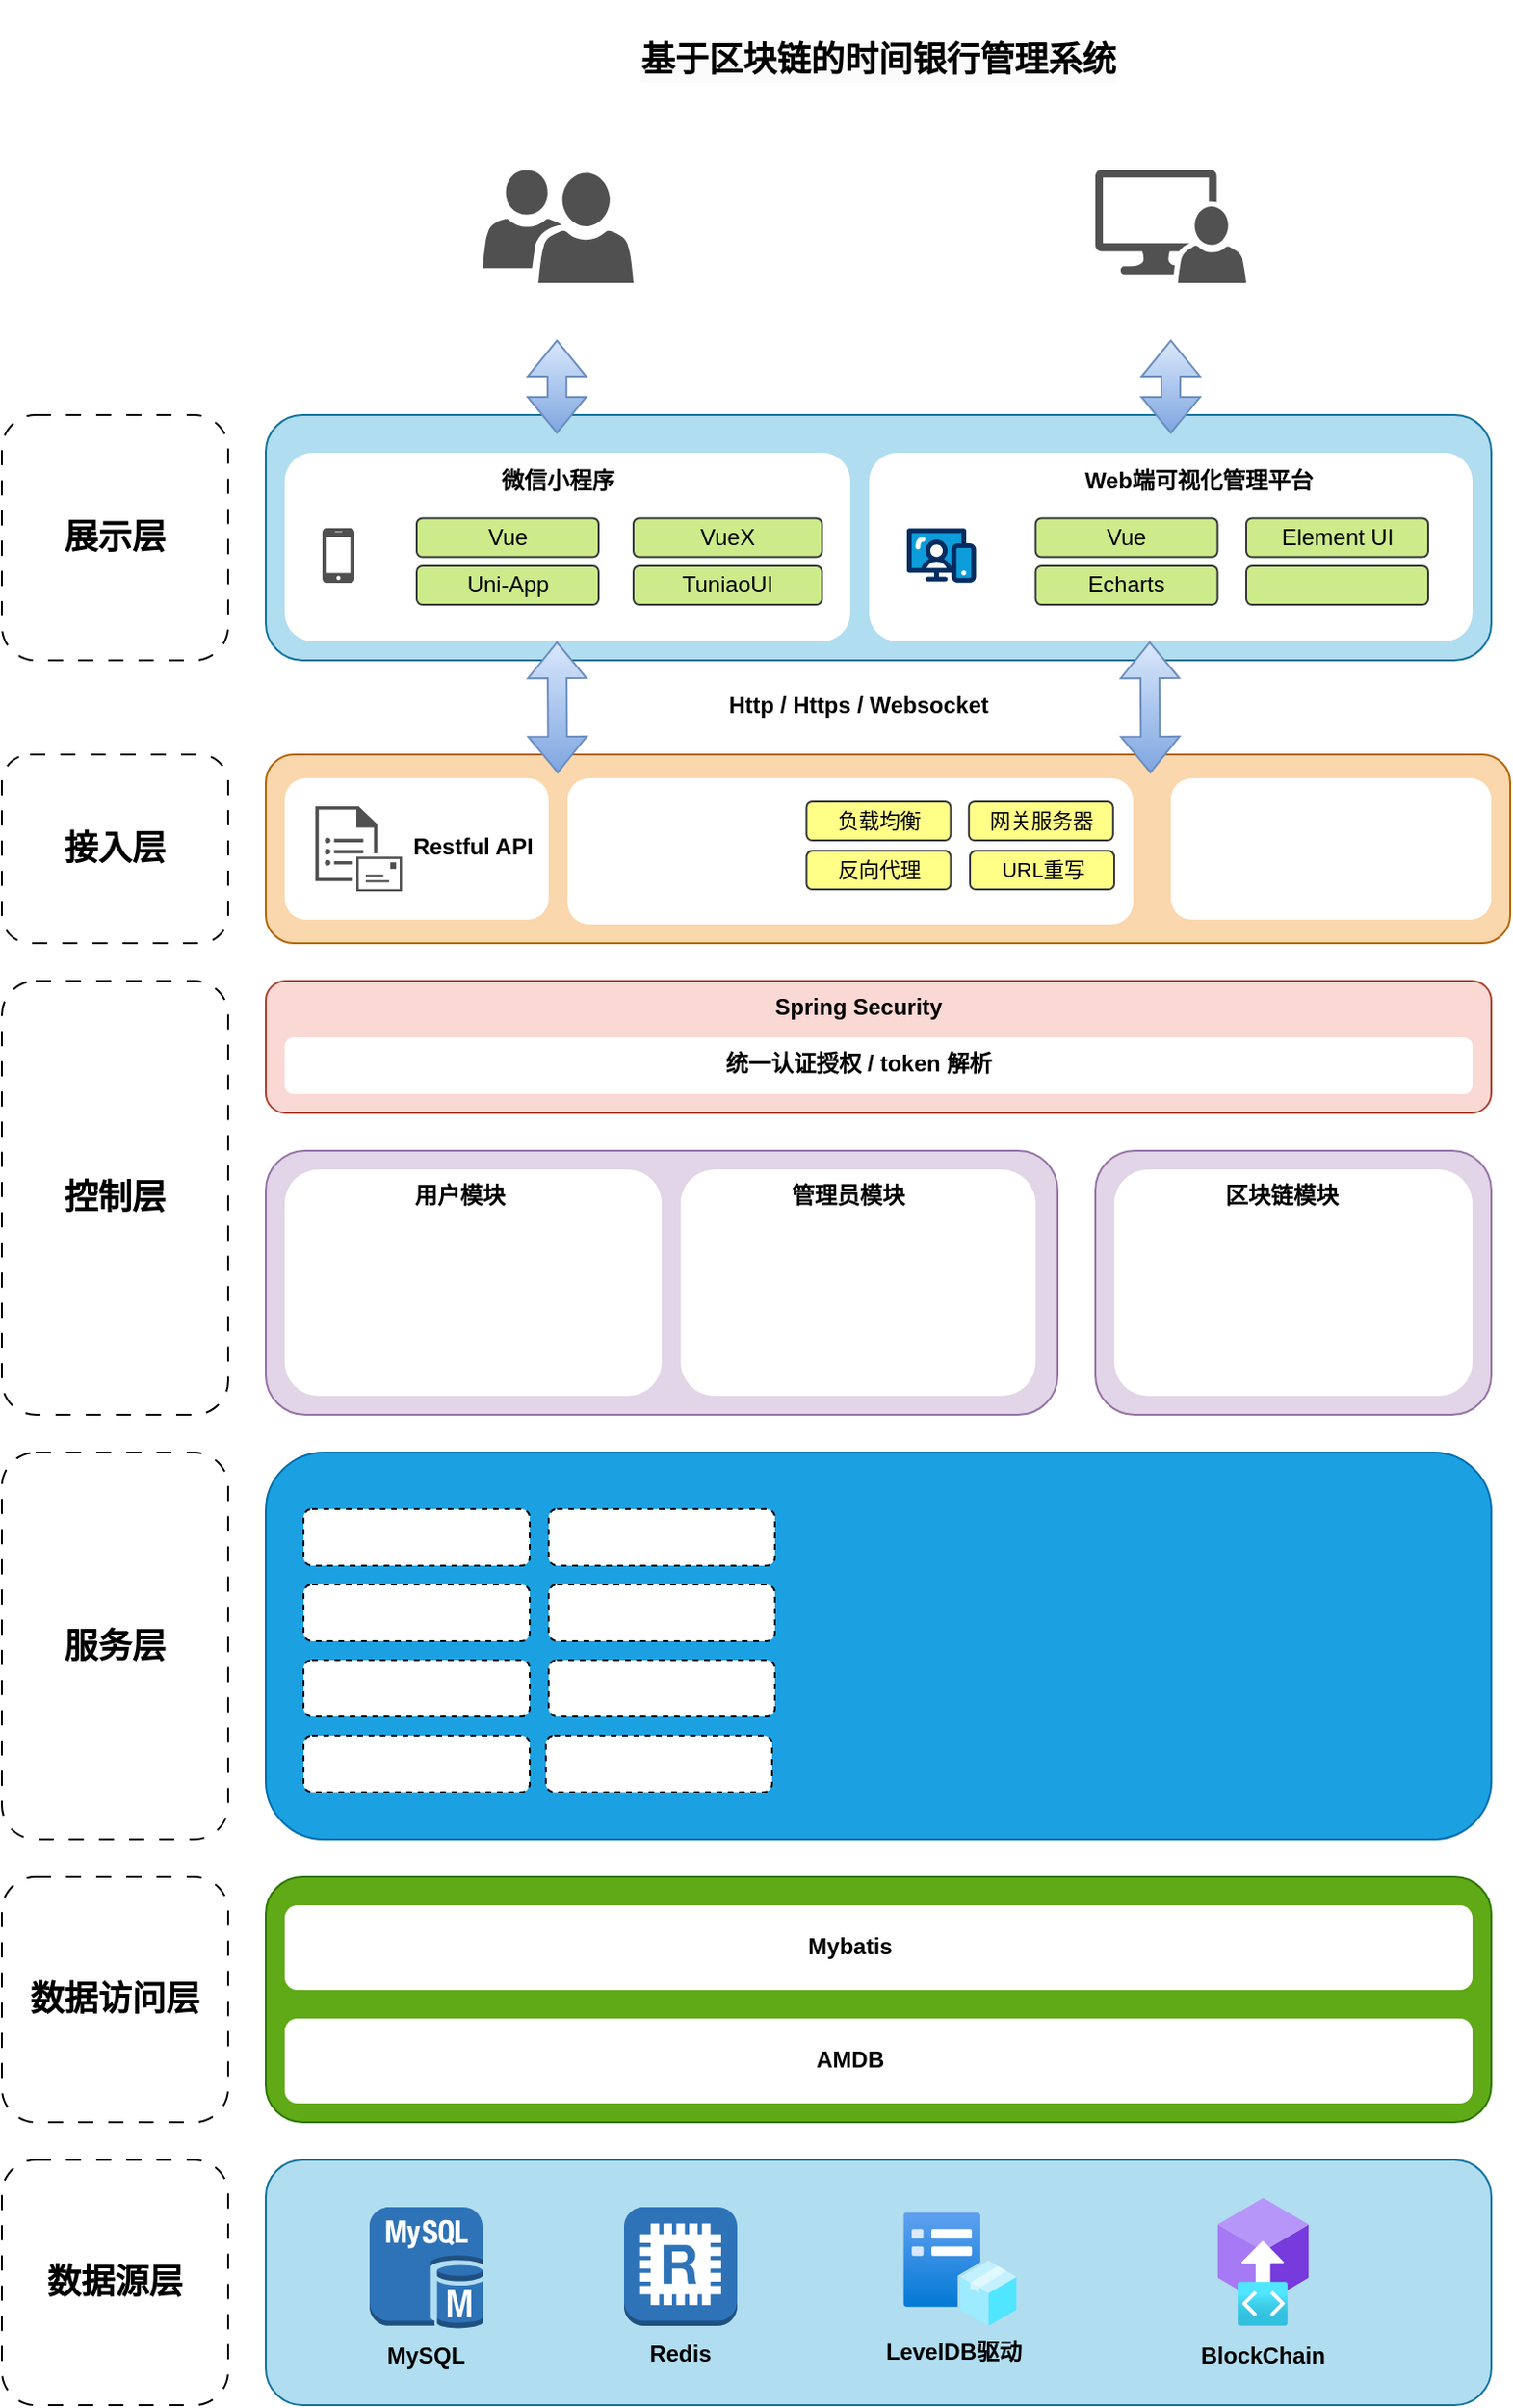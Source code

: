 <mxfile version="24.1.0" type="device" pages="2">
  <diagram name="系统框架图v1.0.0" id="VMK1E3vTXdnJ9Bic2j3B">
    <mxGraphModel dx="1207" dy="908" grid="1" gridSize="10" guides="1" tooltips="1" connect="1" arrows="1" fold="1" page="1" pageScale="1" pageWidth="827" pageHeight="1169" math="0" shadow="0">
      <root>
        <mxCell id="0" />
        <mxCell id="1" parent="0" />
        <mxCell id="SQbnuJxtRvAd55jVYzEq-2" value="&lt;span style=&quot;color: rgba(0, 0, 0, 0); font-family: monospace; font-size: 0px; text-align: start; text-wrap: nowrap;&quot;&gt;%3CmxGraphModel%3E%3Croot%3E%3CmxCell%20id%3D%220%22%2F%3E%3CmxCell%20id%3D%221%22%20parent%3D%220%22%2F%3E%3CmxCell%20id%3D%222%22%20value%3D%22%22%20style%3D%22rounded%3D1%3BwhiteSpace%3Dwrap%3Bhtml%3D1%3B%22%20vertex%3D%221%22%20parent%3D%221%22%3E%3CmxGeometry%20x%3D%22190%22%20y%3D%22170%22%20width%3D%22620%22%20height%3D%22130%22%20as%3D%22geometry%22%2F%3E%3C%2FmxCell%3E%3C%2Froot%3E%3C%2FmxGraphModel%3E&lt;/span&gt;" style="rounded=1;whiteSpace=wrap;html=1;fillColor=#fad7ac;strokeColor=#b46504;" parent="1" vertex="1">
          <mxGeometry x="380" y="560" width="660" height="100" as="geometry" />
        </mxCell>
        <mxCell id="SQbnuJxtRvAd55jVYzEq-3" value="" style="rounded=1;whiteSpace=wrap;html=1;labelBackgroundColor=none;fillColor=#fad9d5;strokeColor=#ae4132;" parent="1" vertex="1">
          <mxGeometry x="380" y="680" width="650" height="70" as="geometry" />
        </mxCell>
        <mxCell id="SQbnuJxtRvAd55jVYzEq-4" value="" style="rounded=1;whiteSpace=wrap;html=1;fillColor=#e1d5e7;strokeColor=#9673a6;" parent="1" vertex="1">
          <mxGeometry x="380" y="770" width="420" height="140" as="geometry" />
        </mxCell>
        <mxCell id="SQbnuJxtRvAd55jVYzEq-6" value="" style="rounded=1;whiteSpace=wrap;html=1;fillColor=#e1d5e7;strokeColor=#9673a6;" parent="1" vertex="1">
          <mxGeometry x="820" y="770" width="210" height="140" as="geometry" />
        </mxCell>
        <mxCell id="SQbnuJxtRvAd55jVYzEq-7" value="" style="rounded=1;whiteSpace=wrap;html=1;fillColor=#1ba1e2;fontColor=#ffffff;strokeColor=#006EAF;" parent="1" vertex="1">
          <mxGeometry x="380" y="930" width="650" height="205" as="geometry" />
        </mxCell>
        <mxCell id="SQbnuJxtRvAd55jVYzEq-8" value="&lt;span style=&quot;color: rgba(0, 0, 0, 0); font-family: monospace; font-size: 0px; text-align: start; text-wrap: nowrap;&quot;&gt;%3CmxGraphModel%3E%3Croot%3E%3CmxCell%20id%3D%220%22%2F%3E%3CmxCell%20id%3D%221%22%20parent%3D%220%22%2F%3E%3CmxCell%20id%3D%222%22%20value%3D%22%22%20style%3D%22rounded%3D1%3BwhiteSpace%3Dwrap%3Bhtml%3D1%3B%22%20vertex%3D%221%22%20parent%3D%221%22%3E%3CmxGeometry%20x%3D%22190%22%20y%3D%22170%22%20width%3D%22620%22%20height%3D%22130%22%20as%3D%22geometry%22%2F%3E%3C%2FmxCell%3E%3C%2Froot%3E%3C%2FmxGraphModel%3E&lt;/span&gt;&lt;span style=&quot;color: rgba(0, 0, 0, 0); font-family: monospace; font-size: 0px; text-align: start; text-wrap: nowrap;&quot;&gt;%3CmxGraphModel%3E%3Croot%3E%3CmxCell%20id%3D%220%22%2F%3E%3CmxCell%20id%3D%221%22%20parent%3D%220%22%2F%3E%3CmxCell%20id%3D%222%22%20value%3D%22%22%20style%3D%22rounded%3D1%3BwhiteSpace%3Dwrap%3Bhtml%3D1%3B%22%20vertex%3D%221%22%20parent%3D%221%22%3E%3CmxGeometry%20x%3D%22190%22%20y%3D%22170%22%20width%3D%22620%22%20height%3D%22130%22%20as%3D%22geometry%22%2F%3E%3C%2FmxCell%3E%3C%2Froot%3E%3C%2FmxGraphModel%3E&lt;/span&gt;" style="rounded=1;whiteSpace=wrap;html=1;fillColor=#60a917;fontColor=#ffffff;strokeColor=#2D7600;" parent="1" vertex="1">
          <mxGeometry x="380" y="1155" width="650" height="130" as="geometry" />
        </mxCell>
        <mxCell id="SQbnuJxtRvAd55jVYzEq-9" value="&lt;span style=&quot;color: rgba(0, 0, 0, 0); font-family: monospace; font-size: 0px; text-align: start; text-wrap: nowrap;&quot;&gt;%3CmxGraphModel%3E%3Croot%3E%3CmxCell%20id%3D%220%22%2F%3E%3CmxCell%20id%3D%221%22%20parent%3D%220%22%2F%3E%3CmxCell%20id%3D%222%22%20value%3D%22%22%20style%3D%22rounded%3D1%3BwhiteSpace%3Dwrap%3Bhtml%3D1%3B%22%20vertex%3D%221%22%20parent%3D%221%22%3E%3CmxGeometry%20x%3D%22190%22%20y%3D%22170%22%20width%3D%22620%22%20height%3D%22130%22%20as%3D%22geometry%22%2F%3E%3C%2FmxCell%3E%3C%2Froot%3E%3C%2FmxGraphModel%3E&lt;/span&gt;&lt;span style=&quot;color: rgba(0, 0, 0, 0); font-family: monospace; font-size: 0px; text-align: start; text-wrap: nowrap;&quot;&gt;%3CmxGraphModel%3E%3Croot%3E%3CmxCell%20id%3D%220%22%2F%3E%3CmxCell%20id%3D%221%22%20parent%3D%220%22%2F%3E%3CmxCell%20id%3D%222%22%20value%3D%22%22%20style%3D%22rounded%3D1%3BwhiteSpace%3Dwrap%3Bhtml%3D1%3B%22%20vertex%3D%221%22%20parent%3D%221%22%3E%3CmxGeometry%20x%3D%22190%22%20y%3D%22170%22%20width%3D%22620%22%20height%3D%22130%22%20as%3D%22geometry%22%2F%3E%3C%2FmxCell%3E%3C%2Froot%3E%3C%2FmxGraphModel%3E&lt;/span&gt;" style="rounded=1;whiteSpace=wrap;html=1;fillColor=#b1ddf0;strokeColor=#10739e;" parent="1" vertex="1">
          <mxGeometry x="380" y="1305" width="650" height="130" as="geometry" />
        </mxCell>
        <mxCell id="SQbnuJxtRvAd55jVYzEq-10" value="&lt;span style=&quot;color: rgba(0, 0, 0, 0); font-family: monospace; font-size: 0px; text-align: start; text-wrap: nowrap;&quot;&gt;%3CmxGraphModel%3E%3Croot%3E%3CmxCell%20id%3D%220%22%2F%3E%3CmxCell%20id%3D%221%22%20parent%3D%220%22%2F%3E%3CmxCell%20id%3D%222%22%20value%3D%22%22%20style%3D%22rounded%3D1%3BwhiteSpace%3Dwrap%3Bhtml%3D1%3B%22%20vertex%3D%221%22%20parent%3D%221%22%3E%3CmxGeometry%20x%3D%22190%22%20y%3D%22170%22%20width%3D%22620%22%20height%3D%22130%22%20as%3D%22geometry%22%2F%3E%3C%2FmxCell%3E%3C%2Froot%3E%3C%2FmxGraphModel%3E&lt;/span&gt;" style="rounded=1;whiteSpace=wrap;html=1;strokeColor=#10739e;fillColor=#b1ddf0;" parent="1" vertex="1">
          <mxGeometry x="380" y="380" width="650" height="130" as="geometry" />
        </mxCell>
        <mxCell id="SQbnuJxtRvAd55jVYzEq-11" value="&lt;h2&gt;&lt;b&gt;展示层&lt;/b&gt;&lt;/h2&gt;" style="rounded=1;whiteSpace=wrap;html=1;dashed=1;strokeColor=default;dashPattern=8 8;" parent="1" vertex="1">
          <mxGeometry x="240" y="380" width="120" height="130" as="geometry" />
        </mxCell>
        <mxCell id="SQbnuJxtRvAd55jVYzEq-13" value="&lt;h2&gt;接入层&lt;/h2&gt;" style="rounded=1;whiteSpace=wrap;html=1;dashed=1;strokeColor=default;dashPattern=8 8;" parent="1" vertex="1">
          <mxGeometry x="240" y="560" width="120" height="100" as="geometry" />
        </mxCell>
        <mxCell id="SQbnuJxtRvAd55jVYzEq-14" value="&lt;h2&gt;控制层&lt;/h2&gt;" style="rounded=1;whiteSpace=wrap;html=1;dashed=1;strokeColor=default;dashPattern=8 8;" parent="1" vertex="1">
          <mxGeometry x="240" y="680" width="120" height="230" as="geometry" />
        </mxCell>
        <mxCell id="SQbnuJxtRvAd55jVYzEq-15" value="&lt;h2&gt;服务层&lt;/h2&gt;" style="rounded=1;whiteSpace=wrap;html=1;dashed=1;strokeColor=default;dashPattern=8 8;" parent="1" vertex="1">
          <mxGeometry x="240" y="930" width="120" height="205" as="geometry" />
        </mxCell>
        <mxCell id="SQbnuJxtRvAd55jVYzEq-16" value="&lt;h2&gt;数据访问层&lt;/h2&gt;" style="rounded=1;whiteSpace=wrap;html=1;dashed=1;strokeColor=default;dashPattern=8 8;" parent="1" vertex="1">
          <mxGeometry x="240" y="1155" width="120" height="130" as="geometry" />
        </mxCell>
        <mxCell id="SQbnuJxtRvAd55jVYzEq-17" value="&lt;h2&gt;数据源层&lt;/h2&gt;" style="rounded=1;whiteSpace=wrap;html=1;dashed=1;strokeColor=default;dashPattern=8 8;" parent="1" vertex="1">
          <mxGeometry x="240" y="1305" width="120" height="130" as="geometry" />
        </mxCell>
        <mxCell id="SQbnuJxtRvAd55jVYzEq-18" value="" style="sketch=0;pointerEvents=1;shadow=0;dashed=0;html=1;strokeColor=none;labelPosition=center;verticalLabelPosition=bottom;verticalAlign=top;align=center;fillColor=#505050;shape=mxgraph.mscae.intune.user_group" parent="1" vertex="1">
          <mxGeometry x="495" y="250" width="80" height="60" as="geometry" />
        </mxCell>
        <mxCell id="SQbnuJxtRvAd55jVYzEq-19" value="" style="sketch=0;pointerEvents=1;shadow=0;dashed=0;html=1;strokeColor=none;labelPosition=center;verticalLabelPosition=bottom;verticalAlign=top;align=center;fillColor=#515151;shape=mxgraph.mscae.system_center.admin_console" parent="1" vertex="1">
          <mxGeometry x="820" y="250" width="80" height="60" as="geometry" />
        </mxCell>
        <mxCell id="SQbnuJxtRvAd55jVYzEq-21" value="" style="shape=flexArrow;endArrow=classic;startArrow=classic;html=1;rounded=0;strokeWidth=1;fillColor=#dae8fc;strokeColor=#6c8ebf;gradientColor=#7ea6e0;" parent="1" edge="1">
          <mxGeometry width="100" height="100" relative="1" as="geometry">
            <mxPoint x="534.41" y="390" as="sourcePoint" />
            <mxPoint x="534.41" y="340" as="targetPoint" />
          </mxGeometry>
        </mxCell>
        <mxCell id="SQbnuJxtRvAd55jVYzEq-24" value="" style="shape=flexArrow;endArrow=classic;startArrow=classic;html=1;rounded=0;strokeWidth=1;fillColor=#dae8fc;gradientColor=#7ea6e0;strokeColor=#6c8ebf;" parent="1" edge="1">
          <mxGeometry width="100" height="100" relative="1" as="geometry">
            <mxPoint x="860" y="390" as="sourcePoint" />
            <mxPoint x="860" y="340" as="targetPoint" />
          </mxGeometry>
        </mxCell>
        <mxCell id="SQbnuJxtRvAd55jVYzEq-25" value="" style="rounded=1;whiteSpace=wrap;html=1;strokeColor=none;" parent="1" vertex="1">
          <mxGeometry x="390" y="400" width="300" height="100" as="geometry" />
        </mxCell>
        <mxCell id="SQbnuJxtRvAd55jVYzEq-26" value="&lt;b&gt;微信小程序&lt;/b&gt;" style="text;html=1;align=center;verticalAlign=middle;whiteSpace=wrap;rounded=0;" parent="1" vertex="1">
          <mxGeometry x="495" y="400" width="80" height="30" as="geometry" />
        </mxCell>
        <mxCell id="SQbnuJxtRvAd55jVYzEq-27" value="" style="outlineConnect=0;dashed=0;verticalLabelPosition=bottom;verticalAlign=top;align=center;html=1;shape=mxgraph.aws3.mysql_db_instance;fillColor=#2E73B8;gradientColor=none;" parent="1" vertex="1">
          <mxGeometry x="435" y="1330" width="60" height="64.5" as="geometry" />
        </mxCell>
        <mxCell id="SQbnuJxtRvAd55jVYzEq-29" value="" style="sketch=0;pointerEvents=1;shadow=0;dashed=0;html=1;strokeColor=none;fillColor=#505050;labelPosition=center;verticalLabelPosition=bottom;verticalAlign=top;outlineConnect=0;align=center;shape=mxgraph.office.devices.cell_phone_iphone_proportional;" parent="1" vertex="1">
          <mxGeometry x="410" y="440" width="17" height="29" as="geometry" />
        </mxCell>
        <mxCell id="SQbnuJxtRvAd55jVYzEq-30" value="" style="rounded=1;whiteSpace=wrap;html=1;strokeColor=none;" parent="1" vertex="1">
          <mxGeometry x="700" y="400" width="320" height="100" as="geometry" />
        </mxCell>
        <mxCell id="SQbnuJxtRvAd55jVYzEq-31" value="&lt;b&gt;Web端可视化管理平台&lt;/b&gt;" style="text;html=1;align=center;verticalAlign=middle;whiteSpace=wrap;rounded=0;" parent="1" vertex="1">
          <mxGeometry x="810" y="400" width="130" height="30" as="geometry" />
        </mxCell>
        <mxCell id="SQbnuJxtRvAd55jVYzEq-33" value="" style="verticalLabelPosition=bottom;aspect=fixed;html=1;shape=mxgraph.salesforce.web;" parent="1" vertex="1">
          <mxGeometry x="720.0" y="440" width="36.71" height="29" as="geometry" />
        </mxCell>
        <mxCell id="SQbnuJxtRvAd55jVYzEq-36" value="&lt;div style=&quot;&quot;&gt;&lt;b&gt;Http / Https / Websocket&lt;/b&gt;&lt;br&gt;&lt;/div&gt;" style="text;whiteSpace=wrap;html=1;align=center;" parent="1" vertex="1">
          <mxGeometry x="606.64" y="520" width="175" height="30" as="geometry" />
        </mxCell>
        <mxCell id="SQbnuJxtRvAd55jVYzEq-39" value="" style="shape=flexArrow;endArrow=classic;startArrow=classic;html=1;rounded=0;strokeWidth=1;fillColor=#dae8fc;strokeColor=#6c8ebf;gradientColor=#7ea6e0;exitX=0.29;exitY=0.1;exitDx=0;exitDy=0;exitPerimeter=0;" parent="1" edge="1">
          <mxGeometry width="100" height="100" relative="1" as="geometry">
            <mxPoint x="849.24" y="570" as="sourcePoint" />
            <mxPoint x="848.82" y="500" as="targetPoint" />
          </mxGeometry>
        </mxCell>
        <mxCell id="SQbnuJxtRvAd55jVYzEq-40" value="&lt;span style=&quot;color: rgba(0, 0, 0, 0); font-family: monospace; font-size: 0px; text-align: start; text-wrap: nowrap;&quot;&gt;%3CmxGraphModel%3E%3Croot%3E%3CmxCell%20id%3D%220%22%2F%3E%3CmxCell%20id%3D%221%22%20parent%3D%220%22%2F%3E%3CmxCell%20id%3D%222%22%20value%3D%22%26lt%3Bspan%20style%3D%26quot%3Bcolor%3A%20rgba(0%2C%200%2C%200%2C%200)%3B%20font-family%3A%20monospace%3B%20font-size%3A%200px%3B%20text-align%3A%20start%3B%20text-wrap%3A%20nowrap%3B%26quot%3B%26gt%3B%253CmxGraphModel%253E%253Croot%253E%253CmxCell%2520id%253D%25220%2522%252F%253E%253CmxCell%2520id%253D%25221%2522%2520parent%253D%25220%2522%252F%253E%253CmxCell%2520id%253D%25222%2522%2520value%253D%2522%2522%2520style%253D%2522rounded%253D1%253BwhiteSpace%253Dwrap%253Bhtml%253D1%253BstrokeColor%253Dnone%253B%2522%2520vertex%253D%25221%2522%2520parent%253D%25221%2522%253E%253CmxGeometry%2520x%253D%2522450%2522%2520y%253D%2522200%2522%2520width%253D%2522320%2522%2520height%253D%252290%2522%2520as%253D%2522geometry%2522%252F%253E%253C%252FmxCell%253E%253C%252Froot%253E%253C%252FmxGraphModel%253E%26lt%3B%2Fspan%26gt%3B%22%20style%3D%22rounded%3D1%3BwhiteSpace%3Dwrap%3Bhtml%3D1%3BstrokeColor%3Dnone%3B%22%20vertex%3D%221%22%20parent%3D%221%22%3E%3CmxGeometry%20x%3D%22440%22%20y%3D%22600%22%20width%3D%22180%22%20height%3D%22120%22%20as%3D%22geometry%22%2F%3E%3C%2FmxCell%3E%3C%2Froot%3E%3C%2FmxGraphModel%3E&lt;/span&gt;" style="rounded=1;whiteSpace=wrap;html=1;strokeColor=none;" parent="1" vertex="1">
          <mxGeometry x="390" y="710" width="630" height="30" as="geometry" />
        </mxCell>
        <mxCell id="SQbnuJxtRvAd55jVYzEq-41" value="&lt;div style=&quot;&quot;&gt;&lt;b&gt;Spring Security&lt;/b&gt;&lt;/div&gt;" style="text;whiteSpace=wrap;html=1;align=center;" parent="1" vertex="1">
          <mxGeometry x="606.64" y="680" width="175" height="30" as="geometry" />
        </mxCell>
        <mxCell id="SQbnuJxtRvAd55jVYzEq-42" value="&lt;div style=&quot;&quot;&gt;&lt;b&gt;统一认证授权 / token 解析&lt;/b&gt;&lt;/div&gt;" style="text;whiteSpace=wrap;html=1;align=center;" parent="1" vertex="1">
          <mxGeometry x="606.64" y="710" width="175" height="30" as="geometry" />
        </mxCell>
        <mxCell id="SQbnuJxtRvAd55jVYzEq-43" value="&lt;span style=&quot;color: rgba(0, 0, 0, 0); font-family: monospace; font-size: 0px; text-align: start; text-wrap: nowrap;&quot;&gt;%3CmxGraphModel%3E%3Croot%3E%3CmxCell%20id%3D%220%22%2F%3E%3CmxCell%20id%3D%221%22%20parent%3D%220%22%2F%3E%3CmxCell%20id%3D%222%22%20value%3D%22%22%20style%3D%22rounded%3D1%3BwhiteSpace%3Dwrap%3Bhtml%3D1%3BstrokeColor%3Dnone%3B%22%20vertex%3D%221%22%20parent%3D%221%22%3E%3CmxGeometry%20x%3D%22450%22%20y%3D%22200%22%20width%3D%22320%22%20height%3D%2290%22%20as%3D%22geometry%22%2F%3E%3C%2FmxCell%3E%3C%2Froot%3E%3C%2FmxGraphModel%3E&lt;/span&gt;" style="rounded=1;whiteSpace=wrap;html=1;strokeColor=none;" parent="1" vertex="1">
          <mxGeometry x="390" y="572.5" width="140" height="75" as="geometry" />
        </mxCell>
        <mxCell id="SQbnuJxtRvAd55jVYzEq-44" value="" style="rounded=1;whiteSpace=wrap;html=1;strokeColor=none;" parent="1" vertex="1">
          <mxGeometry x="540" y="572.5" width="300" height="77.5" as="geometry" />
        </mxCell>
        <mxCell id="SQbnuJxtRvAd55jVYzEq-45" value="&lt;span style=&quot;color: rgba(0, 0, 0, 0); font-family: monospace; font-size: 0px; text-align: start; text-wrap: nowrap;&quot;&gt;%3CmxGraphModel%3E%3Croot%3E%3CmxCell%20id%3D%220%22%2F%3E%3CmxCell%20id%3D%221%22%20parent%3D%220%22%2F%3E%3CmxCell%20id%3D%222%22%20value%3D%22%22%20style%3D%22rounded%3D1%3BwhiteSpace%3Dwrap%3Bhtml%3D1%3BstrokeColor%3Dnone%3B%22%20vertex%3D%221%22%20parent%3D%221%22%3E%3CmxGeometry%20x%3D%22450%22%20y%3D%22200%22%20width%3D%22320%22%20height%3D%2290%22%20as%3D%22geometry%22%2F%3E%3C%2FmxCell%3E%3C%2Froot%3E%3C%2FmxGraphModel%3E&lt;/span&gt;" style="rounded=1;whiteSpace=wrap;html=1;strokeColor=none;" parent="1" vertex="1">
          <mxGeometry x="390" y="780" width="200" height="120" as="geometry" />
        </mxCell>
        <mxCell id="SQbnuJxtRvAd55jVYzEq-46" value="&lt;span style=&quot;color: rgba(0, 0, 0, 0); font-family: monospace; font-size: 0px; text-align: start; text-wrap: nowrap;&quot;&gt;%3CmxGraphModel%3E%3Croot%3E%3CmxCell%20id%3D%220%22%2F%3E%3CmxCell%20id%3D%221%22%20parent%3D%220%22%2F%3E%3CmxCell%20id%3D%222%22%20value%3D%22%22%20style%3D%22rounded%3D1%3BwhiteSpace%3Dwrap%3Bhtml%3D1%3BstrokeColor%3Dnone%3B%22%20vertex%3D%221%22%20parent%3D%221%22%3E%3CmxGeometry%20x%3D%22450%22%20y%3D%22200%22%20width%3D%22320%22%20height%3D%2290%22%20as%3D%22geometry%22%2F%3E%3C%2FmxCell%3E%3C%2Froot%3E%3C%2FmxGraphModel%3E&lt;/span&gt;" style="rounded=1;whiteSpace=wrap;html=1;strokeColor=none;" parent="1" vertex="1">
          <mxGeometry x="600" y="780" width="188.29" height="120" as="geometry" />
        </mxCell>
        <mxCell id="SQbnuJxtRvAd55jVYzEq-47" value="&lt;span style=&quot;color: rgba(0, 0, 0, 0); font-family: monospace; font-size: 0px; text-align: start; text-wrap: nowrap;&quot;&gt;%3CmxGraphModel%3E%3Croot%3E%3CmxCell%20id%3D%220%22%2F%3E%3CmxCell%20id%3D%221%22%20parent%3D%220%22%2F%3E%3CmxCell%20id%3D%222%22%20value%3D%22%22%20style%3D%22rounded%3D1%3BwhiteSpace%3Dwrap%3Bhtml%3D1%3BstrokeColor%3Dnone%3B%22%20vertex%3D%221%22%20parent%3D%221%22%3E%3CmxGeometry%20x%3D%22450%22%20y%3D%22200%22%20width%3D%22320%22%20height%3D%2290%22%20as%3D%22geometry%22%2F%3E%3C%2FmxCell%3E%3C%2Froot%3E%3C%2FmxGraphModel%3E&lt;/span&gt;" style="rounded=1;whiteSpace=wrap;html=1;strokeColor=none;" parent="1" vertex="1">
          <mxGeometry x="830" y="780" width="190" height="120" as="geometry" />
        </mxCell>
        <mxCell id="SQbnuJxtRvAd55jVYzEq-48" value="&lt;span style=&quot;color: rgba(0, 0, 0, 0); font-family: monospace; font-size: 0px; text-align: start; text-wrap: nowrap;&quot;&gt;%3CmxGraphModel%3E%3Croot%3E%3CmxCell%20id%3D%220%22%2F%3E%3CmxCell%20id%3D%221%22%20parent%3D%220%22%2F%3E%3CmxCell%20id%3D%222%22%20value%3D%22%26lt%3Bspan%20style%3D%26quot%3Bcolor%3A%20rgba(0%2C%200%2C%200%2C%200)%3B%20font-family%3A%20monospace%3B%20font-size%3A%200px%3B%20text-align%3A%20start%3B%20text-wrap%3A%20nowrap%3B%26quot%3B%26gt%3B%253CmxGraphModel%253E%253Croot%253E%253CmxCell%2520id%253D%25220%2522%252F%253E%253CmxCell%2520id%253D%25221%2522%2520parent%253D%25220%2522%252F%253E%253CmxCell%2520id%253D%25222%2522%2520value%253D%2522%2522%2520style%253D%2522rounded%253D1%253BwhiteSpace%253Dwrap%253Bhtml%253D1%253BstrokeColor%253Dnone%253B%2522%2520vertex%253D%25221%2522%2520parent%253D%25221%2522%253E%253CmxGeometry%2520x%253D%2522450%2522%2520y%253D%2522200%2522%2520width%253D%2522320%2522%2520height%253D%252290%2522%2520as%253D%2522geometry%2522%252F%253E%253C%252FmxCell%253E%253C%252Froot%253E%253C%252FmxGraphModel%253E%26lt%3B%2Fspan%26gt%3B%22%20style%3D%22rounded%3D1%3BwhiteSpace%3Dwrap%3Bhtml%3D1%3BstrokeColor%3Dnone%3B%22%20vertex%3D%221%22%20parent%3D%221%22%3E%3CmxGeometry%20x%3D%22440%22%20y%3D%22600%22%20width%3D%22180%22%20height%3D%22120%22%20as%3D%22geometry%22%2F%3E%3C%2FmxCell%3E%3C%2Froot%3E%3C%2FmxGraphModel%3E&lt;/span&gt;" style="rounded=1;whiteSpace=wrap;html=1;strokeColor=none;" parent="1" vertex="1">
          <mxGeometry x="390" y="1170" width="630" height="45" as="geometry" />
        </mxCell>
        <mxCell id="SQbnuJxtRvAd55jVYzEq-49" value="&lt;span style=&quot;color: rgba(0, 0, 0, 0); font-family: monospace; font-size: 0px; text-align: start; text-wrap: nowrap;&quot;&gt;%3CmxGraphModel%3E%3Croot%3E%3CmxCell%20id%3D%220%22%2F%3E%3CmxCell%20id%3D%221%22%20parent%3D%220%22%2F%3E%3CmxCell%20id%3D%222%22%20value%3D%22%26lt%3Bspan%20style%3D%26quot%3Bcolor%3A%20rgba(0%2C%200%2C%200%2C%200)%3B%20font-family%3A%20monospace%3B%20font-size%3A%200px%3B%20text-align%3A%20start%3B%20text-wrap%3A%20nowrap%3B%26quot%3B%26gt%3B%253CmxGraphModel%253E%253Croot%253E%253CmxCell%2520id%253D%25220%2522%252F%253E%253CmxCell%2520id%253D%25221%2522%2520parent%253D%25220%2522%252F%253E%253CmxCell%2520id%253D%25222%2522%2520value%253D%2522%2522%2520style%253D%2522rounded%253D1%253BwhiteSpace%253Dwrap%253Bhtml%253D1%253BstrokeColor%253Dnone%253B%2522%2520vertex%253D%25221%2522%2520parent%253D%25221%2522%253E%253CmxGeometry%2520x%253D%2522450%2522%2520y%253D%2522200%2522%2520width%253D%2522320%2522%2520height%253D%252290%2522%2520as%253D%2522geometry%2522%252F%253E%253C%252FmxCell%253E%253C%252Froot%253E%253C%252FmxGraphModel%253E%26lt%3B%2Fspan%26gt%3B%22%20style%3D%22rounded%3D1%3BwhiteSpace%3Dwrap%3Bhtml%3D1%3BstrokeColor%3Dnone%3B%22%20vertex%3D%221%22%20parent%3D%221%22%3E%3CmxGeometry%20x%3D%22440%22%20y%3D%22600%22%20width%3D%22180%22%20height%3D%22120%22%20as%3D%22geometry%22%2F%3E%3C%2FmxCell%3E%3C%2Froot%3E%3C%2FmxGraphModel%3E&lt;/span&gt;" style="rounded=1;whiteSpace=wrap;html=1;strokeColor=none;" parent="1" vertex="1">
          <mxGeometry x="390" y="1230" width="630" height="45" as="geometry" />
        </mxCell>
        <mxCell id="SQbnuJxtRvAd55jVYzEq-51" value="" style="shape=flexArrow;endArrow=classic;startArrow=classic;html=1;rounded=0;strokeWidth=1;fillColor=#dae8fc;strokeColor=#6c8ebf;gradientColor=#7ea6e0;exitX=0.29;exitY=0.1;exitDx=0;exitDy=0;exitPerimeter=0;" parent="1" edge="1">
          <mxGeometry width="100" height="100" relative="1" as="geometry">
            <mxPoint x="534.83" y="570" as="sourcePoint" />
            <mxPoint x="534.41" y="500" as="targetPoint" />
          </mxGeometry>
        </mxCell>
        <mxCell id="SQbnuJxtRvAd55jVYzEq-52" value="&lt;div style=&quot;&quot;&gt;&lt;b&gt;Restful API&lt;/b&gt;&lt;/div&gt;" style="text;whiteSpace=wrap;html=1;align=center;" parent="1" vertex="1">
          <mxGeometry x="452.25" y="595" width="76.25" height="30" as="geometry" />
        </mxCell>
        <mxCell id="SQbnuJxtRvAd55jVYzEq-55" value="" style="rounded=1;whiteSpace=wrap;html=1;dashed=1;" parent="1" vertex="1">
          <mxGeometry x="400" y="960" width="120" height="30" as="geometry" />
        </mxCell>
        <mxCell id="SQbnuJxtRvAd55jVYzEq-56" value="" style="rounded=1;whiteSpace=wrap;html=1;dashed=1;" parent="1" vertex="1">
          <mxGeometry x="530" y="960" width="120" height="30" as="geometry" />
        </mxCell>
        <mxCell id="SQbnuJxtRvAd55jVYzEq-57" value="" style="rounded=1;whiteSpace=wrap;html=1;dashed=1;" parent="1" vertex="1">
          <mxGeometry x="400" y="1080" width="120" height="30" as="geometry" />
        </mxCell>
        <mxCell id="SQbnuJxtRvAd55jVYzEq-58" value="" style="rounded=1;whiteSpace=wrap;html=1;dashed=1;" parent="1" vertex="1">
          <mxGeometry x="400" y="1000" width="120" height="30" as="geometry" />
        </mxCell>
        <mxCell id="SQbnuJxtRvAd55jVYzEq-59" value="" style="rounded=1;whiteSpace=wrap;html=1;dashed=1;" parent="1" vertex="1">
          <mxGeometry x="530" y="1000" width="120" height="30" as="geometry" />
        </mxCell>
        <mxCell id="SQbnuJxtRvAd55jVYzEq-60" value="" style="rounded=1;whiteSpace=wrap;html=1;dashed=1;" parent="1" vertex="1">
          <mxGeometry x="400" y="1040" width="120" height="30" as="geometry" />
        </mxCell>
        <mxCell id="SQbnuJxtRvAd55jVYzEq-61" value="" style="rounded=1;whiteSpace=wrap;html=1;dashed=1;" parent="1" vertex="1">
          <mxGeometry x="530" y="1040" width="120" height="30" as="geometry" />
        </mxCell>
        <mxCell id="SQbnuJxtRvAd55jVYzEq-62" value="" style="rounded=1;whiteSpace=wrap;html=1;dashed=1;" parent="1" vertex="1">
          <mxGeometry x="528.5" y="1080" width="120" height="30" as="geometry" />
        </mxCell>
        <mxCell id="m750iRe_c981Cu2kOk2X-1" value="&lt;h2 style=&quot;color: rgb(0, 0, 0); font-family: Helvetica; font-style: normal; font-variant-ligatures: normal; font-variant-caps: normal; letter-spacing: normal; orphans: 2; text-indent: 0px; text-transform: none; widows: 2; word-spacing: 0px; -webkit-text-stroke-width: 0px; white-space: normal; background-color: rgb(251, 251, 251); text-decoration-thickness: initial; text-decoration-style: initial; text-decoration-color: initial;&quot;&gt;基于区块链的时间银行管理系统&lt;/h2&gt;" style="text;whiteSpace=wrap;html=1;align=center;" parent="1" vertex="1">
          <mxGeometry x="544.15" y="160" width="321.71" height="70" as="geometry" />
        </mxCell>
        <mxCell id="m750iRe_c981Cu2kOk2X-2" value="Vue" style="rounded=1;whiteSpace=wrap;html=1;fillColor=#cdeb8b;strokeColor=#36393d;" parent="1" vertex="1">
          <mxGeometry x="460" y="434.75" width="96.5" height="20.5" as="geometry" />
        </mxCell>
        <mxCell id="m750iRe_c981Cu2kOk2X-4" value="VueX" style="rounded=1;whiteSpace=wrap;html=1;fillColor=#cdeb8b;strokeColor=#36393d;" parent="1" vertex="1">
          <mxGeometry x="575" y="434.75" width="100" height="20.5" as="geometry" />
        </mxCell>
        <mxCell id="m750iRe_c981Cu2kOk2X-5" value="Uni-App" style="rounded=1;whiteSpace=wrap;html=1;fillColor=#cdeb8b;strokeColor=#36393d;" parent="1" vertex="1">
          <mxGeometry x="460" y="460" width="96.5" height="20.5" as="geometry" />
        </mxCell>
        <mxCell id="m750iRe_c981Cu2kOk2X-6" value="TuniaoUI" style="rounded=1;whiteSpace=wrap;html=1;fillColor=#cdeb8b;strokeColor=#36393d;" parent="1" vertex="1">
          <mxGeometry x="575" y="460" width="100" height="20.5" as="geometry" />
        </mxCell>
        <mxCell id="m750iRe_c981Cu2kOk2X-7" value="Vue" style="rounded=1;whiteSpace=wrap;html=1;fillColor=#cdeb8b;strokeColor=#36393d;" parent="1" vertex="1">
          <mxGeometry x="788.29" y="434.75" width="96.5" height="20.5" as="geometry" />
        </mxCell>
        <mxCell id="m750iRe_c981Cu2kOk2X-9" value="Element UI" style="rounded=1;whiteSpace=wrap;html=1;fillColor=#cdeb8b;strokeColor=#36393d;" parent="1" vertex="1">
          <mxGeometry x="900" y="434.75" width="96.5" height="20.5" as="geometry" />
        </mxCell>
        <mxCell id="m750iRe_c981Cu2kOk2X-10" value="Echarts" style="rounded=1;whiteSpace=wrap;html=1;fillColor=#cdeb8b;strokeColor=#36393d;" parent="1" vertex="1">
          <mxGeometry x="788.29" y="460" width="96.5" height="20.5" as="geometry" />
        </mxCell>
        <mxCell id="m750iRe_c981Cu2kOk2X-11" value="" style="rounded=1;whiteSpace=wrap;html=1;fillColor=#cdeb8b;strokeColor=#36393d;" parent="1" vertex="1">
          <mxGeometry x="900" y="460" width="96.5" height="20.5" as="geometry" />
        </mxCell>
        <mxCell id="m750iRe_c981Cu2kOk2X-12" value="" style="outlineConnect=0;dashed=0;verticalLabelPosition=bottom;verticalAlign=top;align=center;html=1;shape=mxgraph.aws3.redis;fillColor=#2E73B8;gradientColor=none;" parent="1" vertex="1">
          <mxGeometry x="570" y="1330" width="60" height="63" as="geometry" />
        </mxCell>
        <mxCell id="m750iRe_c981Cu2kOk2X-13" value="" style="image;aspect=fixed;html=1;points=[];align=center;fontSize=12;image=img/lib/azure2/blockchain/Blockchain_Applications.svg;" parent="1" vertex="1">
          <mxGeometry x="884.79" y="1325" width="48.4" height="68" as="geometry" />
        </mxCell>
        <mxCell id="m750iRe_c981Cu2kOk2X-14" value="&lt;div style=&quot;&quot;&gt;&lt;b&gt;BlockChain&lt;/b&gt;&lt;/div&gt;" style="text;whiteSpace=wrap;html=1;align=center;" parent="1" vertex="1">
          <mxGeometry x="850.24" y="1394.5" width="117.5" height="30" as="geometry" />
        </mxCell>
        <mxCell id="m750iRe_c981Cu2kOk2X-15" value="&lt;div style=&quot;&quot;&gt;&lt;b&gt;Redis&lt;/b&gt;&lt;/div&gt;" style="text;whiteSpace=wrap;html=1;align=center;" parent="1" vertex="1">
          <mxGeometry x="541.25" y="1394" width="117.5" height="32" as="geometry" />
        </mxCell>
        <mxCell id="m750iRe_c981Cu2kOk2X-16" value="&lt;div style=&quot;&quot;&gt;&lt;b&gt;MySQL&lt;/b&gt;&lt;/div&gt;" style="text;whiteSpace=wrap;html=1;align=center;" parent="1" vertex="1">
          <mxGeometry x="406.25" y="1395" width="117.5" height="30" as="geometry" />
        </mxCell>
        <mxCell id="m750iRe_c981Cu2kOk2X-17" value="&lt;div style=&quot;&quot;&gt;&lt;b&gt;Mybatis&lt;/b&gt;&lt;/div&gt;" style="text;whiteSpace=wrap;html=1;align=center;" parent="1" vertex="1">
          <mxGeometry x="631.25" y="1177.5" width="117.5" height="30" as="geometry" />
        </mxCell>
        <mxCell id="m750iRe_c981Cu2kOk2X-19" value="" style="shape=image;verticalLabelPosition=bottom;labelBackgroundColor=default;verticalAlign=top;aspect=fixed;imageAspect=0;image=https://www.nginx-cn.net/wp-content/uploads/2021/08/NGINX-Part-of-F5-horiz-black-type-1.svg;" parent="1" vertex="1">
          <mxGeometry x="550.04" y="588.44" width="108.71" height="43.12" as="geometry" />
        </mxCell>
        <mxCell id="m750iRe_c981Cu2kOk2X-20" value="负载均衡" style="rounded=1;whiteSpace=wrap;html=1;fillColor=#ffff88;strokeColor=#36393d;fontSize=11;" parent="1" vertex="1">
          <mxGeometry x="666.75" y="585" width="76.5" height="20.5" as="geometry" />
        </mxCell>
        <mxCell id="m750iRe_c981Cu2kOk2X-22" value="网关服务器" style="rounded=1;whiteSpace=wrap;html=1;fillColor=#ffff88;strokeColor=#36393d;fontSize=11;" parent="1" vertex="1">
          <mxGeometry x="752.89" y="585" width="76.5" height="20.5" as="geometry" />
        </mxCell>
        <mxCell id="m750iRe_c981Cu2kOk2X-23" value="反向代理" style="rounded=1;whiteSpace=wrap;html=1;fillColor=#ffff88;strokeColor=#36393d;fontSize=11;" parent="1" vertex="1">
          <mxGeometry x="666.76" y="611.06" width="76.5" height="20.5" as="geometry" />
        </mxCell>
        <mxCell id="m750iRe_c981Cu2kOk2X-24" value="URL重写" style="rounded=1;whiteSpace=wrap;html=1;fillColor=#ffff88;strokeColor=#36393d;fontSize=11;" parent="1" vertex="1">
          <mxGeometry x="753.5" y="611.06" width="76.5" height="20.5" as="geometry" />
        </mxCell>
        <mxCell id="m750iRe_c981Cu2kOk2X-25" value="" style="sketch=0;pointerEvents=1;shadow=0;dashed=0;html=1;strokeColor=none;fillColor=#505050;labelPosition=center;verticalLabelPosition=bottom;verticalAlign=top;outlineConnect=0;align=center;shape=mxgraph.office.communications.transport_rule;" parent="1" vertex="1">
          <mxGeometry x="406.25" y="587.5" width="46" height="45" as="geometry" />
        </mxCell>
        <mxCell id="m750iRe_c981Cu2kOk2X-26" value="&lt;div style=&quot;&quot;&gt;&lt;b&gt;用户模块&lt;/b&gt;&lt;/div&gt;" style="text;whiteSpace=wrap;html=1;align=center;" parent="1" vertex="1">
          <mxGeometry x="423.75" y="780" width="117.5" height="30" as="geometry" />
        </mxCell>
        <mxCell id="m750iRe_c981Cu2kOk2X-27" value="&lt;div style=&quot;&quot;&gt;&lt;b&gt;管理员模块&lt;/b&gt;&lt;/div&gt;" style="text;whiteSpace=wrap;html=1;align=center;" parent="1" vertex="1">
          <mxGeometry x="630" y="780" width="117.5" height="30" as="geometry" />
        </mxCell>
        <mxCell id="m750iRe_c981Cu2kOk2X-28" value="&lt;div style=&quot;&quot;&gt;&lt;b&gt;区块链模块&lt;/b&gt;&lt;/div&gt;" style="text;whiteSpace=wrap;html=1;align=center;" parent="1" vertex="1">
          <mxGeometry x="860" y="780" width="117.5" height="30" as="geometry" />
        </mxCell>
        <mxCell id="m750iRe_c981Cu2kOk2X-30" value="&lt;span style=&quot;color: rgba(0, 0, 0, 0); font-family: monospace; font-size: 0px; text-align: start; text-wrap: nowrap;&quot;&gt;%3CmxGraphModel%3E%3Croot%3E%3CmxCell%20id%3D%220%22%2F%3E%3CmxCell%20id%3D%221%22%20parent%3D%220%22%2F%3E%3CmxCell%20id%3D%222%22%20value%3D%22%22%20style%3D%22rounded%3D1%3BwhiteSpace%3Dwrap%3Bhtml%3D1%3BstrokeColor%3Dnone%3B%22%20vertex%3D%221%22%20parent%3D%221%22%3E%3CmxGeometry%20x%3D%22450%22%20y%3D%22200%22%20width%3D%22320%22%20height%3D%2290%22%20as%3D%22geometry%22%2F%3E%3C%2FmxCell%3E%3C%2Froot%3E%3C%2FmxGraphModel%3E&lt;/span&gt;" style="rounded=1;whiteSpace=wrap;html=1;strokeColor=none;" parent="1" vertex="1">
          <mxGeometry x="860" y="572.5" width="170" height="75" as="geometry" />
        </mxCell>
        <mxCell id="m750iRe_c981Cu2kOk2X-31" value="" style="shape=image;verticalLabelPosition=bottom;labelBackgroundColor=default;verticalAlign=top;aspect=fixed;imageAspect=0;image=https://fisco-bcos-documentation.readthedocs.io/zh-cn/latest/_static/images/FISCO_BCOS_Logo.svg;" parent="1" vertex="1">
          <mxGeometry x="865.86" y="590.62" width="148.34" height="38.75" as="geometry" />
        </mxCell>
        <mxCell id="m750iRe_c981Cu2kOk2X-34" value="&lt;div style=&quot;&quot;&gt;&lt;b&gt;AMDB&lt;/b&gt;&lt;/div&gt;" style="text;whiteSpace=wrap;html=1;align=center;" parent="1" vertex="1">
          <mxGeometry x="631.25" y="1237.5" width="117.5" height="30" as="geometry" />
        </mxCell>
        <mxCell id="m750iRe_c981Cu2kOk2X-35" value="&lt;div style=&quot;&quot;&gt;&lt;b&gt;LevelDB驱动&lt;/b&gt;&lt;/div&gt;" style="text;whiteSpace=wrap;html=1;align=center;" parent="1" vertex="1">
          <mxGeometry x="685.5" y="1393" width="117.5" height="30" as="geometry" />
        </mxCell>
        <mxCell id="m750iRe_c981Cu2kOk2X-36" value="" style="image;aspect=fixed;html=1;points=[];align=center;fontSize=12;image=img/lib/azure2/other/Azure_Edge_Hardware_Center.svg;" parent="1" vertex="1">
          <mxGeometry x="718.25" y="1333" width="60" height="60" as="geometry" />
        </mxCell>
      </root>
    </mxGraphModel>
  </diagram>
  <diagram id="1v2KowKxsILzVGY3y8gk" name="第 2 页">
    <mxGraphModel dx="1026" dy="772" grid="1" gridSize="10" guides="1" tooltips="1" connect="1" arrows="1" fold="1" page="1" pageScale="1" pageWidth="827" pageHeight="1169" math="0" shadow="0">
      <root>
        <mxCell id="0" />
        <mxCell id="1" parent="0" />
      </root>
    </mxGraphModel>
  </diagram>
</mxfile>
